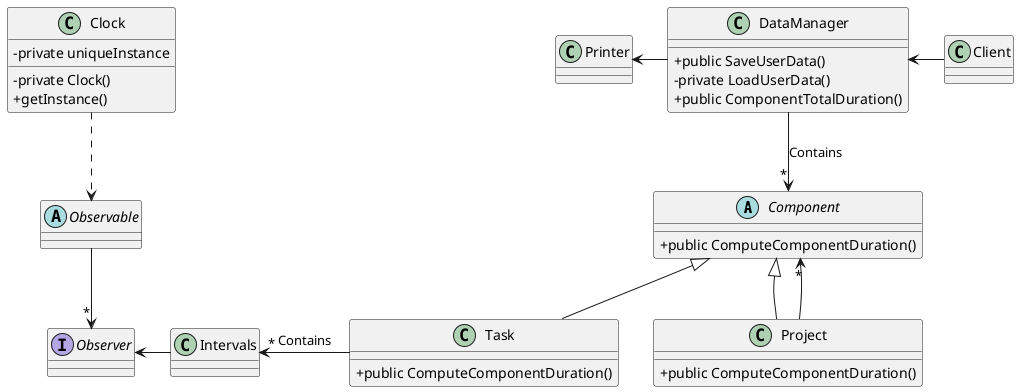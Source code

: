 @startuml 

skinparam classAttributeIconSize 0
skinparam linetype polyline

abstract class Component {
+ public ComputeComponentDuration()
}

class Project extends Component {
+ public ComputeComponentDuration()
}


class Task extends Component {
+ public ComputeComponentDuration()
}

class Intervals {
}

Interface Observer{
}

abstract class Observable {
}

class Clock {
- private uniqueInstance
- private Clock()
+ getInstance()
}

class Client{
}

class DataManager{  
+ public SaveUserData()
- private LoadUserData()
+ public ComponentTotalDuration()
}

Class Printer{
}

DataManager -down-> "*" Component: Contains
Project --> "*" Component
Client -left-> DataManager
Task -left-> "*" Intervals:Contains
Clock .down.> Observable
Observable -Down-> "*" Observer
Intervals -left-> Observer
DataManager -left-> Printer
Task -[hidden]right-> Project

@enduml